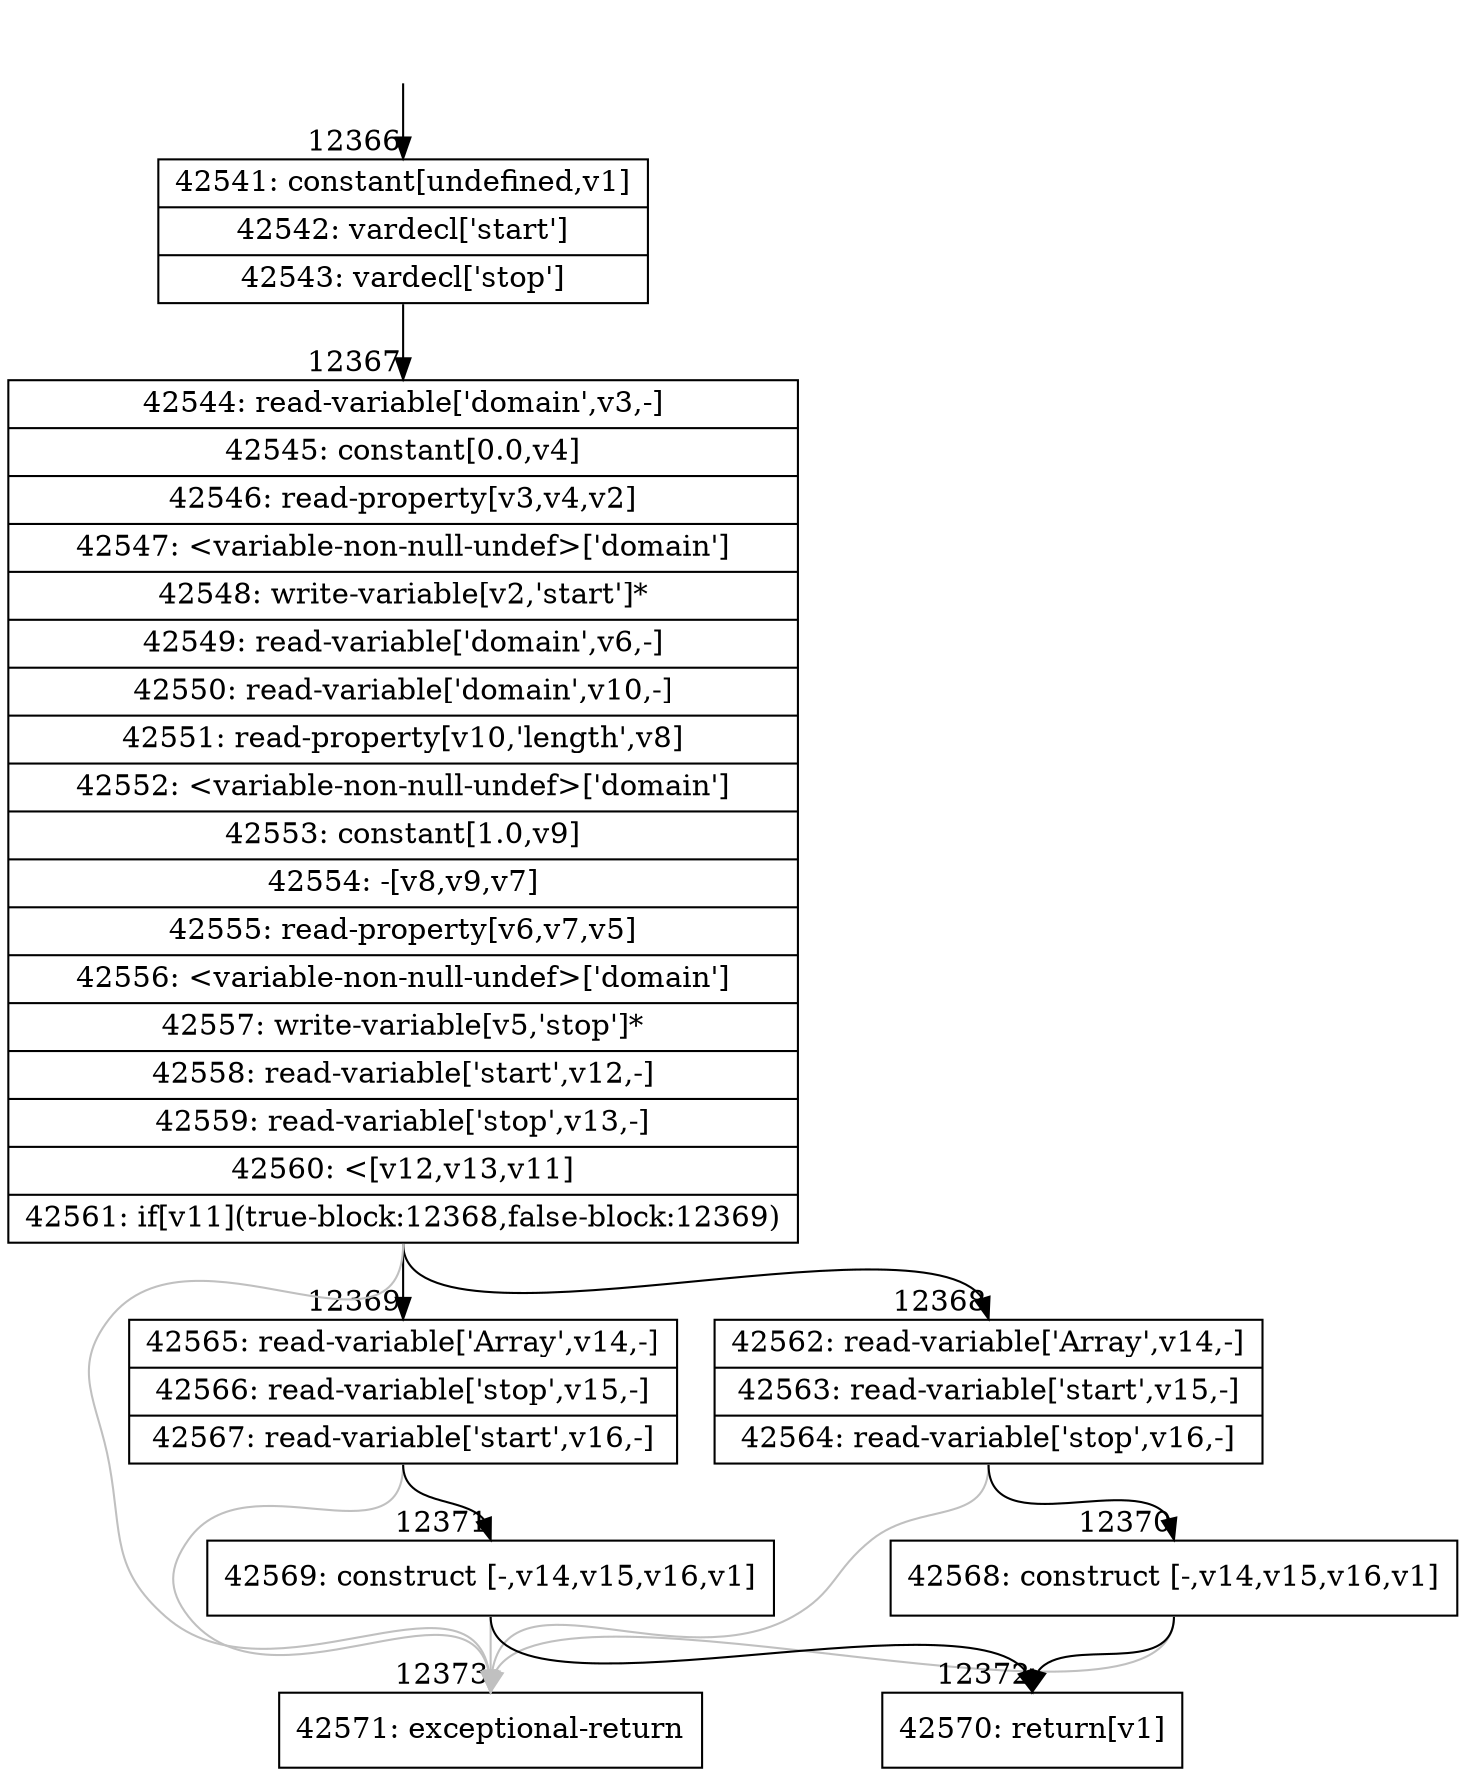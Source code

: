 digraph {
rankdir="TD"
BB_entry1140[shape=none,label=""];
BB_entry1140 -> BB12366 [tailport=s, headport=n, headlabel="    12366"]
BB12366 [shape=record label="{42541: constant[undefined,v1]|42542: vardecl['start']|42543: vardecl['stop']}" ] 
BB12366 -> BB12367 [tailport=s, headport=n, headlabel="      12367"]
BB12367 [shape=record label="{42544: read-variable['domain',v3,-]|42545: constant[0.0,v4]|42546: read-property[v3,v4,v2]|42547: \<variable-non-null-undef\>['domain']|42548: write-variable[v2,'start']*|42549: read-variable['domain',v6,-]|42550: read-variable['domain',v10,-]|42551: read-property[v10,'length',v8]|42552: \<variable-non-null-undef\>['domain']|42553: constant[1.0,v9]|42554: -[v8,v9,v7]|42555: read-property[v6,v7,v5]|42556: \<variable-non-null-undef\>['domain']|42557: write-variable[v5,'stop']*|42558: read-variable['start',v12,-]|42559: read-variable['stop',v13,-]|42560: \<[v12,v13,v11]|42561: if[v11](true-block:12368,false-block:12369)}" ] 
BB12367 -> BB12368 [tailport=s, headport=n, headlabel="      12368"]
BB12367 -> BB12369 [tailport=s, headport=n, headlabel="      12369"]
BB12367 -> BB12373 [tailport=s, headport=n, color=gray, headlabel="      12373"]
BB12368 [shape=record label="{42562: read-variable['Array',v14,-]|42563: read-variable['start',v15,-]|42564: read-variable['stop',v16,-]}" ] 
BB12368 -> BB12370 [tailport=s, headport=n, headlabel="      12370"]
BB12368 -> BB12373 [tailport=s, headport=n, color=gray]
BB12369 [shape=record label="{42565: read-variable['Array',v14,-]|42566: read-variable['stop',v15,-]|42567: read-variable['start',v16,-]}" ] 
BB12369 -> BB12371 [tailport=s, headport=n, headlabel="      12371"]
BB12369 -> BB12373 [tailport=s, headport=n, color=gray]
BB12370 [shape=record label="{42568: construct [-,v14,v15,v16,v1]}" ] 
BB12370 -> BB12372 [tailport=s, headport=n, headlabel="      12372"]
BB12370 -> BB12373 [tailport=s, headport=n, color=gray]
BB12371 [shape=record label="{42569: construct [-,v14,v15,v16,v1]}" ] 
BB12371 -> BB12372 [tailport=s, headport=n]
BB12371 -> BB12373 [tailport=s, headport=n, color=gray]
BB12372 [shape=record label="{42570: return[v1]}" ] 
BB12373 [shape=record label="{42571: exceptional-return}" ] 
//#$~ 7432
}

